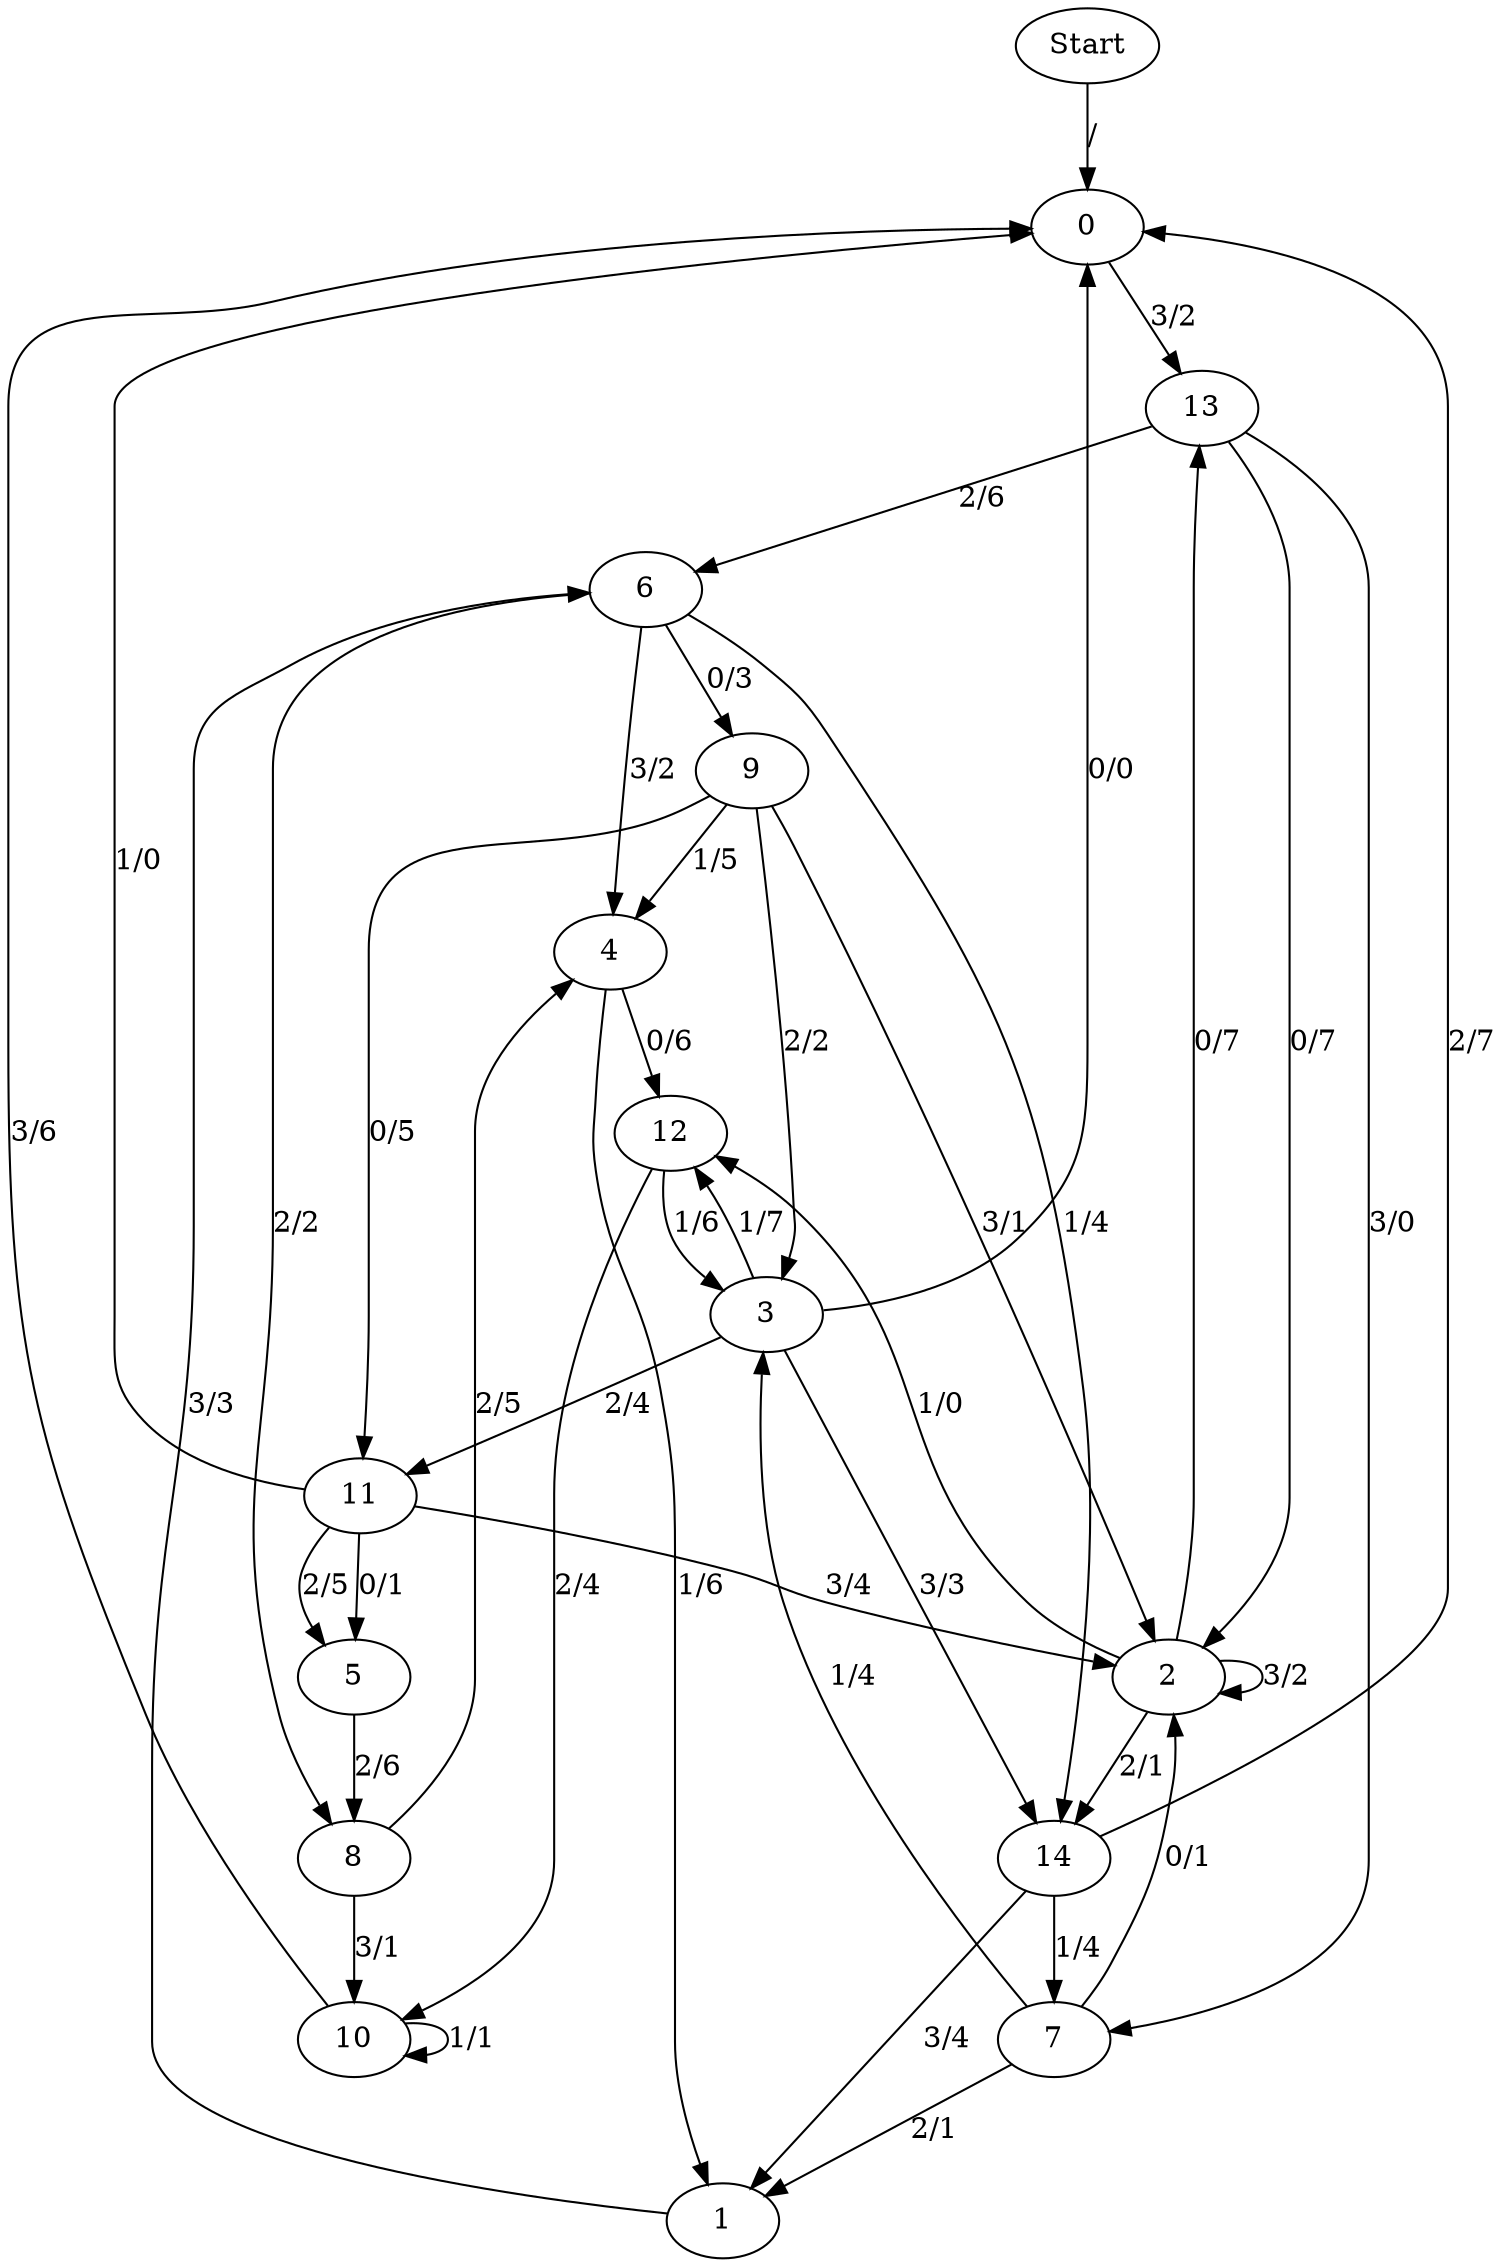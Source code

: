 digraph {
	Start -> 0 [label="/"]
	0 -> 13 [label="3/2"]
	1 -> 6 [label="3/3"]
	6 -> 9 [label="0/3"]
	6 -> 14 [label="1/4"]
	6 -> 8 [label="2/2"]
	6 -> 4 [label="3/2"]
	9 -> 11 [label="0/5"]
	9 -> 4 [label="1/5"]
	9 -> 3 [label="2/2"]
	9 -> 2 [label="3/1"]
	4 -> 1 [label="1/6"]
	4 -> 12 [label="0/6"]
	12 -> 3 [label="1/6"]
	12 -> 10 [label="2/4"]
	3 -> 11 [label="2/4"]
	3 -> 14 [label="3/3"]
	3 -> 0 [label="0/0"]
	3 -> 12 [label="1/7"]
	11 -> 5 [label="0/1"]
	11 -> 0 [label="1/0"]
	11 -> 5 [label="2/5"]
	11 -> 2 [label="3/4"]
	5 -> 8 [label="2/6"]
	8 -> 4 [label="2/5"]
	8 -> 10 [label="3/1"]
	10 -> 0 [label="3/6"]
	10 -> 10 [label="1/1"]
	13 -> 2 [label="0/7"]
	13 -> 6 [label="2/6"]
	13 -> 7 [label="3/0"]
	2 -> 13 [label="0/7"]
	2 -> 12 [label="1/0"]
	2 -> 14 [label="2/1"]
	2 -> 2 [label="3/2"]
	14 -> 7 [label="1/4"]
	14 -> 0 [label="2/7"]
	14 -> 1 [label="3/4"]
	7 -> 1 [label="2/1"]
	7 -> 2 [label="0/1"]
	7 -> 3 [label="1/4"]
}